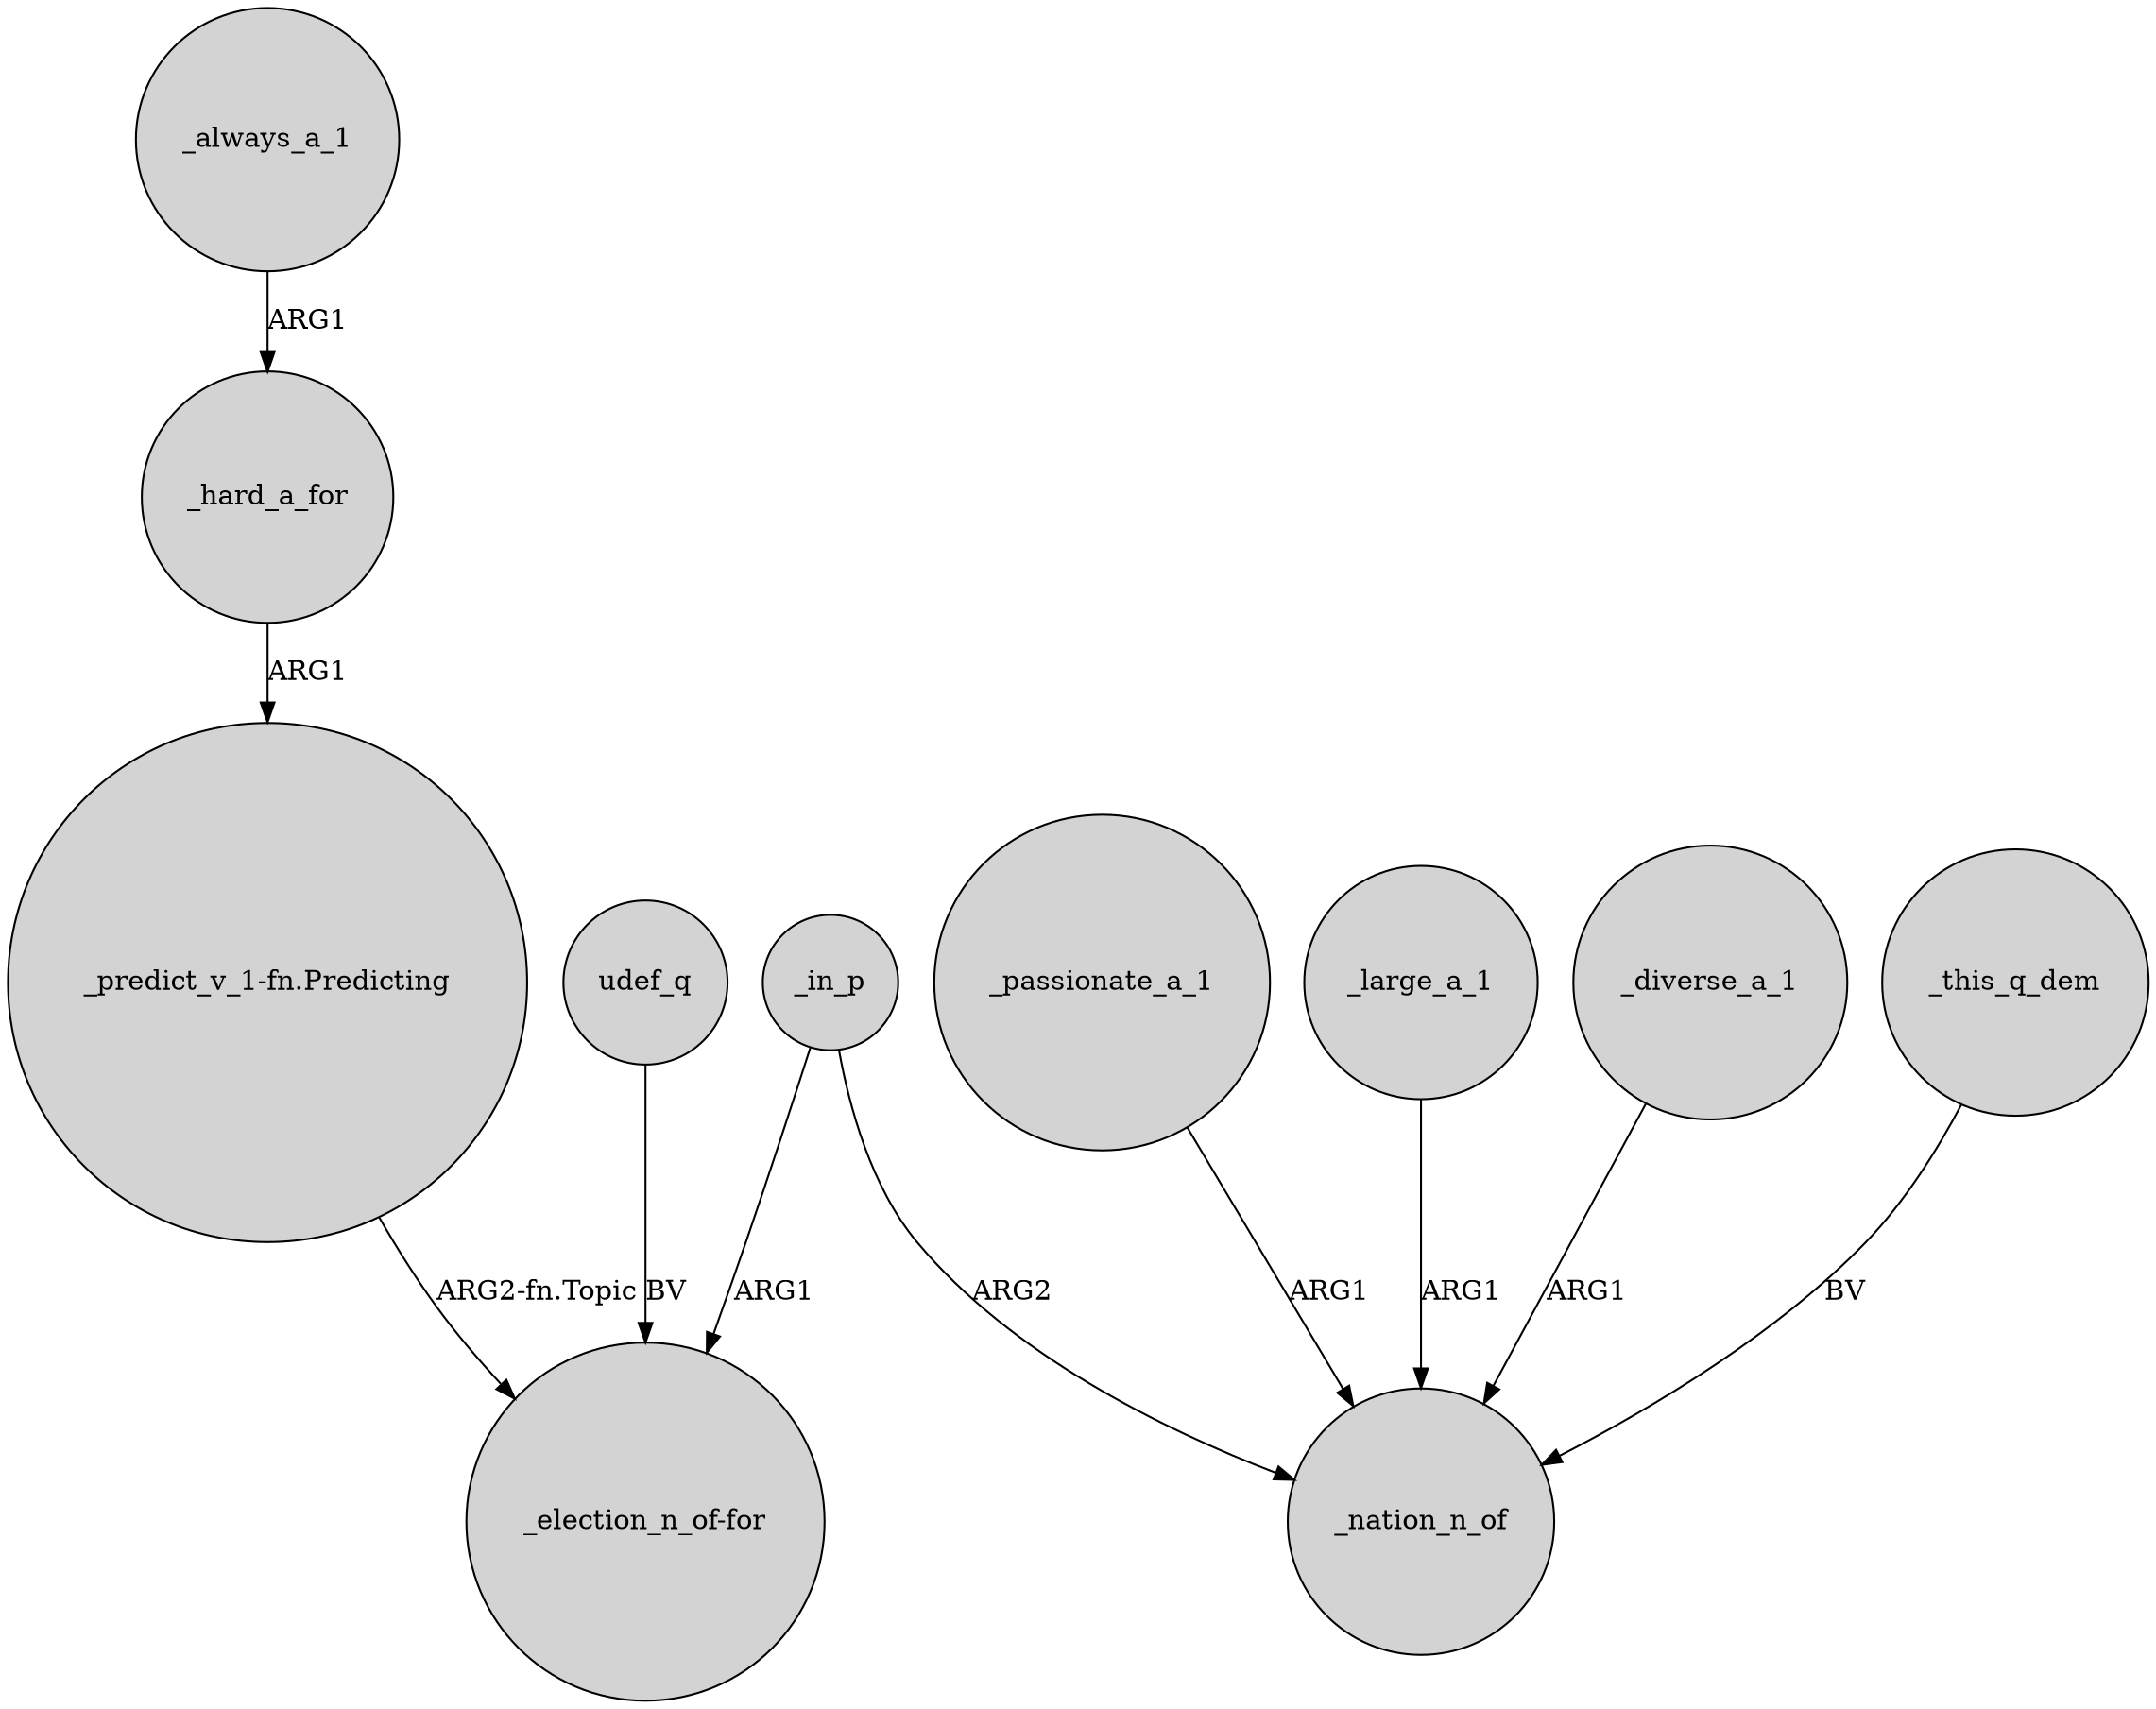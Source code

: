 digraph {
	node [shape=circle style=filled]
	_diverse_a_1 -> _nation_n_of [label=ARG1]
	_always_a_1 -> _hard_a_for [label=ARG1]
	_in_p -> "_election_n_of-for" [label=ARG1]
	_hard_a_for -> "_predict_v_1-fn.Predicting" [label=ARG1]
	_this_q_dem -> _nation_n_of [label=BV]
	"_predict_v_1-fn.Predicting" -> "_election_n_of-for" [label="ARG2-fn.Topic"]
	udef_q -> "_election_n_of-for" [label=BV]
	_in_p -> _nation_n_of [label=ARG2]
	_passionate_a_1 -> _nation_n_of [label=ARG1]
	_large_a_1 -> _nation_n_of [label=ARG1]
}
